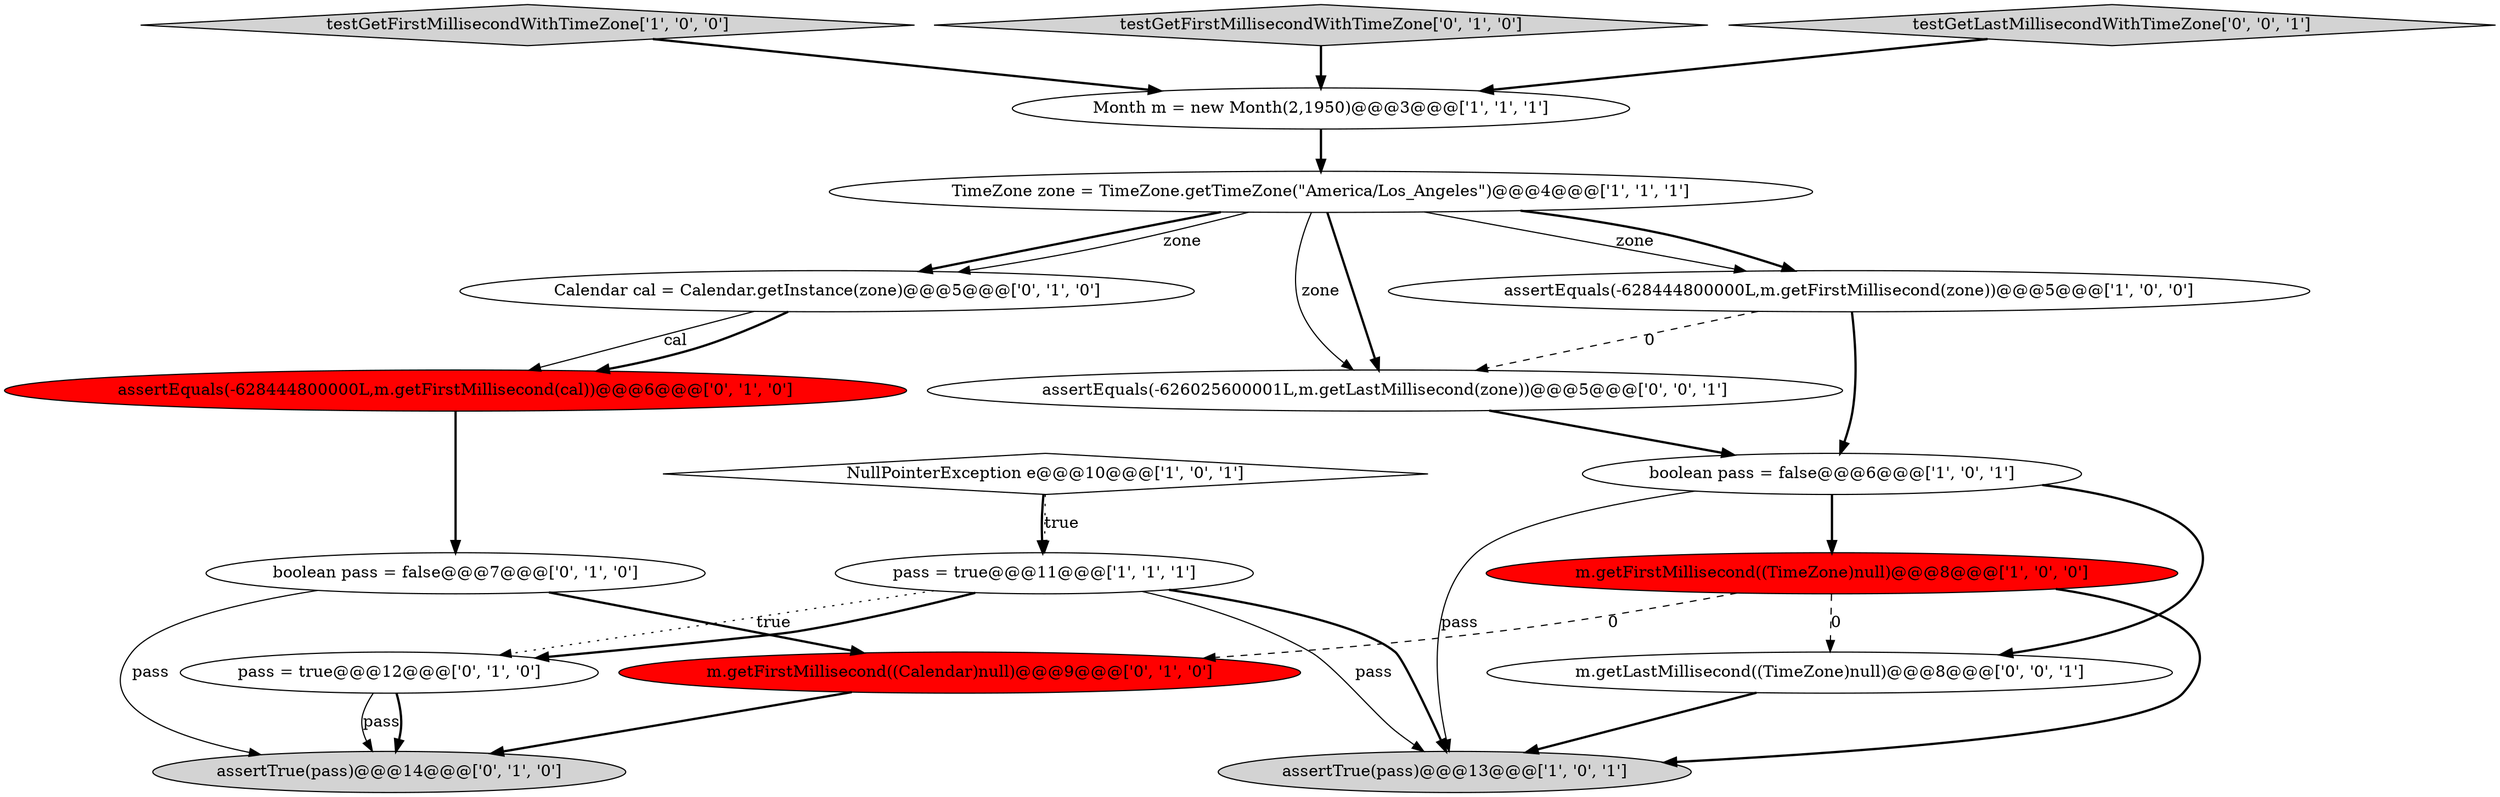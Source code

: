 digraph {
11 [style = filled, label = "assertEquals(-628444800000L,m.getFirstMillisecond(cal))@@@6@@@['0', '1', '0']", fillcolor = red, shape = ellipse image = "AAA1AAABBB2BBB"];
6 [style = filled, label = "testGetFirstMillisecondWithTimeZone['1', '0', '0']", fillcolor = lightgray, shape = diamond image = "AAA0AAABBB1BBB"];
0 [style = filled, label = "pass = true@@@11@@@['1', '1', '1']", fillcolor = white, shape = ellipse image = "AAA0AAABBB1BBB"];
14 [style = filled, label = "m.getFirstMillisecond((Calendar)null)@@@9@@@['0', '1', '0']", fillcolor = red, shape = ellipse image = "AAA1AAABBB2BBB"];
12 [style = filled, label = "testGetFirstMillisecondWithTimeZone['0', '1', '0']", fillcolor = lightgray, shape = diamond image = "AAA0AAABBB2BBB"];
4 [style = filled, label = "assertTrue(pass)@@@13@@@['1', '0', '1']", fillcolor = lightgray, shape = ellipse image = "AAA0AAABBB1BBB"];
16 [style = filled, label = "assertEquals(-626025600001L,m.getLastMillisecond(zone))@@@5@@@['0', '0', '1']", fillcolor = white, shape = ellipse image = "AAA0AAABBB3BBB"];
10 [style = filled, label = "Calendar cal = Calendar.getInstance(zone)@@@5@@@['0', '1', '0']", fillcolor = white, shape = ellipse image = "AAA0AAABBB2BBB"];
2 [style = filled, label = "Month m = new Month(2,1950)@@@3@@@['1', '1', '1']", fillcolor = white, shape = ellipse image = "AAA0AAABBB1BBB"];
17 [style = filled, label = "m.getLastMillisecond((TimeZone)null)@@@8@@@['0', '0', '1']", fillcolor = white, shape = ellipse image = "AAA0AAABBB3BBB"];
7 [style = filled, label = "assertEquals(-628444800000L,m.getFirstMillisecond(zone))@@@5@@@['1', '0', '0']", fillcolor = white, shape = ellipse image = "AAA0AAABBB1BBB"];
8 [style = filled, label = "NullPointerException e@@@10@@@['1', '0', '1']", fillcolor = white, shape = diamond image = "AAA0AAABBB1BBB"];
18 [style = filled, label = "testGetLastMillisecondWithTimeZone['0', '0', '1']", fillcolor = lightgray, shape = diamond image = "AAA0AAABBB3BBB"];
5 [style = filled, label = "TimeZone zone = TimeZone.getTimeZone(\"America/Los_Angeles\")@@@4@@@['1', '1', '1']", fillcolor = white, shape = ellipse image = "AAA0AAABBB1BBB"];
9 [style = filled, label = "boolean pass = false@@@7@@@['0', '1', '0']", fillcolor = white, shape = ellipse image = "AAA0AAABBB2BBB"];
3 [style = filled, label = "boolean pass = false@@@6@@@['1', '0', '1']", fillcolor = white, shape = ellipse image = "AAA0AAABBB1BBB"];
15 [style = filled, label = "pass = true@@@12@@@['0', '1', '0']", fillcolor = white, shape = ellipse image = "AAA0AAABBB2BBB"];
13 [style = filled, label = "assertTrue(pass)@@@14@@@['0', '1', '0']", fillcolor = lightgray, shape = ellipse image = "AAA0AAABBB2BBB"];
1 [style = filled, label = "m.getFirstMillisecond((TimeZone)null)@@@8@@@['1', '0', '0']", fillcolor = red, shape = ellipse image = "AAA1AAABBB1BBB"];
15->13 [style = solid, label="pass"];
16->3 [style = bold, label=""];
5->10 [style = bold, label=""];
5->16 [style = solid, label="zone"];
1->4 [style = bold, label=""];
15->13 [style = bold, label=""];
3->1 [style = bold, label=""];
0->4 [style = solid, label="pass"];
1->14 [style = dashed, label="0"];
7->16 [style = dashed, label="0"];
0->15 [style = dotted, label="true"];
18->2 [style = bold, label=""];
11->9 [style = bold, label=""];
0->15 [style = bold, label=""];
7->3 [style = bold, label=""];
9->13 [style = solid, label="pass"];
6->2 [style = bold, label=""];
8->0 [style = bold, label=""];
5->16 [style = bold, label=""];
5->7 [style = solid, label="zone"];
3->4 [style = solid, label="pass"];
12->2 [style = bold, label=""];
1->17 [style = dashed, label="0"];
0->4 [style = bold, label=""];
5->10 [style = solid, label="zone"];
9->14 [style = bold, label=""];
10->11 [style = solid, label="cal"];
5->7 [style = bold, label=""];
3->17 [style = bold, label=""];
8->0 [style = dotted, label="true"];
14->13 [style = bold, label=""];
17->4 [style = bold, label=""];
2->5 [style = bold, label=""];
10->11 [style = bold, label=""];
}
